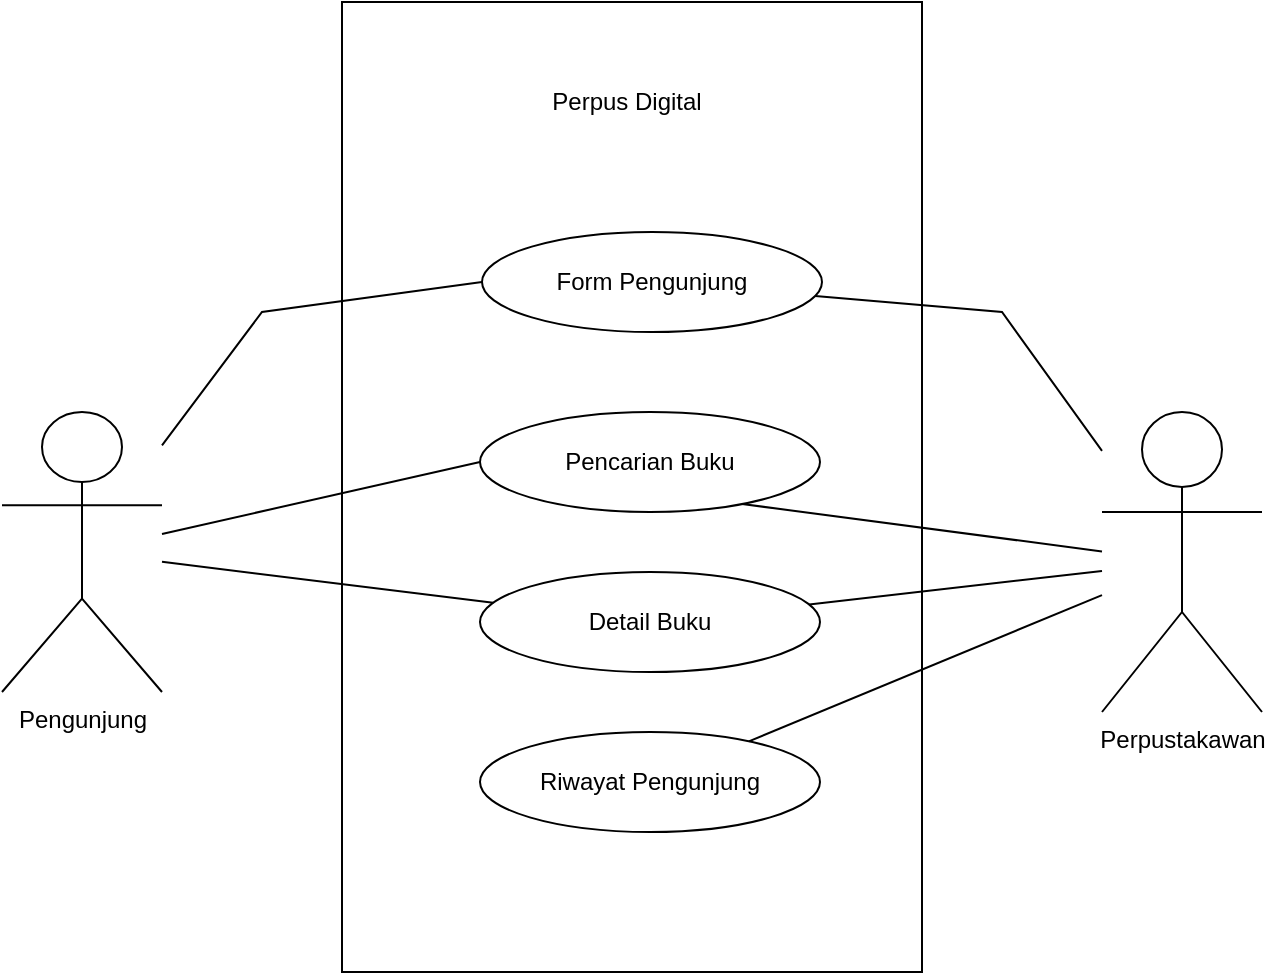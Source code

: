 <mxfile version="23.1.1" type="github">
  <diagram name="Halaman-1" id="f9Wy07fAnDaH9E6lbr2Y">
    <mxGraphModel dx="1064" dy="613" grid="1" gridSize="10" guides="1" tooltips="1" connect="1" arrows="1" fold="1" page="1" pageScale="1" pageWidth="827" pageHeight="1169" math="0" shadow="0">
      <root>
        <mxCell id="0" />
        <mxCell id="1" parent="0" />
        <mxCell id="trRwfEaKmu2lAtC7ZqnB-1" value="" style="rounded=0;whiteSpace=wrap;html=1;" vertex="1" parent="1">
          <mxGeometry x="260" y="35" width="290" height="485" as="geometry" />
        </mxCell>
        <mxCell id="trRwfEaKmu2lAtC7ZqnB-5" value="Perpus Digital" style="text;html=1;strokeColor=none;fillColor=none;align=center;verticalAlign=middle;whiteSpace=wrap;rounded=0;" vertex="1" parent="1">
          <mxGeometry x="360" y="70" width="85" height="30" as="geometry" />
        </mxCell>
        <mxCell id="trRwfEaKmu2lAtC7ZqnB-6" value="Form Pengunjung" style="ellipse;whiteSpace=wrap;html=1;" vertex="1" parent="1">
          <mxGeometry x="330" y="150" width="170" height="50" as="geometry" />
        </mxCell>
        <mxCell id="trRwfEaKmu2lAtC7ZqnB-9" value="Pencarian Buku" style="ellipse;whiteSpace=wrap;html=1;" vertex="1" parent="1">
          <mxGeometry x="329" y="240" width="170" height="50" as="geometry" />
        </mxCell>
        <mxCell id="trRwfEaKmu2lAtC7ZqnB-10" value="Detail Buku" style="ellipse;whiteSpace=wrap;html=1;" vertex="1" parent="1">
          <mxGeometry x="329" y="320" width="170" height="50" as="geometry" />
        </mxCell>
        <mxCell id="trRwfEaKmu2lAtC7ZqnB-11" value="Riwayat Pengunjung" style="ellipse;whiteSpace=wrap;html=1;" vertex="1" parent="1">
          <mxGeometry x="329" y="400" width="170" height="50" as="geometry" />
        </mxCell>
        <mxCell id="trRwfEaKmu2lAtC7ZqnB-12" value="Pengunjung" style="shape=umlActor;verticalLabelPosition=bottom;verticalAlign=top;html=1;outlineConnect=0;" vertex="1" parent="1">
          <mxGeometry x="90" y="240" width="80" height="140" as="geometry" />
        </mxCell>
        <mxCell id="trRwfEaKmu2lAtC7ZqnB-14" value="" style="endArrow=none;html=1;rounded=0;entryX=0;entryY=0.5;entryDx=0;entryDy=0;" edge="1" parent="1" source="trRwfEaKmu2lAtC7ZqnB-12" target="trRwfEaKmu2lAtC7ZqnB-6">
          <mxGeometry width="50" height="50" relative="1" as="geometry">
            <mxPoint x="390" y="340" as="sourcePoint" />
            <mxPoint x="440" y="290" as="targetPoint" />
            <Array as="points">
              <mxPoint x="220" y="190" />
            </Array>
          </mxGeometry>
        </mxCell>
        <mxCell id="trRwfEaKmu2lAtC7ZqnB-16" value="" style="endArrow=none;html=1;rounded=0;exitX=0;exitY=0.5;exitDx=0;exitDy=0;" edge="1" parent="1" source="trRwfEaKmu2lAtC7ZqnB-9" target="trRwfEaKmu2lAtC7ZqnB-12">
          <mxGeometry width="50" height="50" relative="1" as="geometry">
            <mxPoint x="390" y="340" as="sourcePoint" />
            <mxPoint x="440" y="290" as="targetPoint" />
          </mxGeometry>
        </mxCell>
        <mxCell id="trRwfEaKmu2lAtC7ZqnB-17" value="" style="endArrow=none;html=1;rounded=0;" edge="1" parent="1" source="trRwfEaKmu2lAtC7ZqnB-12" target="trRwfEaKmu2lAtC7ZqnB-10">
          <mxGeometry width="50" height="50" relative="1" as="geometry">
            <mxPoint x="390" y="340" as="sourcePoint" />
            <mxPoint x="440" y="290" as="targetPoint" />
          </mxGeometry>
        </mxCell>
        <mxCell id="trRwfEaKmu2lAtC7ZqnB-18" value="Perpustakawan&lt;br&gt;" style="shape=umlActor;verticalLabelPosition=bottom;verticalAlign=top;html=1;outlineConnect=0;" vertex="1" parent="1">
          <mxGeometry x="640" y="240" width="80" height="150" as="geometry" />
        </mxCell>
        <mxCell id="trRwfEaKmu2lAtC7ZqnB-19" value="" style="endArrow=none;html=1;rounded=0;" edge="1" parent="1" source="trRwfEaKmu2lAtC7ZqnB-6" target="trRwfEaKmu2lAtC7ZqnB-18">
          <mxGeometry width="50" height="50" relative="1" as="geometry">
            <mxPoint x="390" y="340" as="sourcePoint" />
            <mxPoint x="440" y="290" as="targetPoint" />
            <Array as="points">
              <mxPoint x="590" y="190" />
            </Array>
          </mxGeometry>
        </mxCell>
        <mxCell id="trRwfEaKmu2lAtC7ZqnB-20" value="" style="endArrow=none;html=1;rounded=0;exitX=0.771;exitY=0.92;exitDx=0;exitDy=0;exitPerimeter=0;" edge="1" parent="1" source="trRwfEaKmu2lAtC7ZqnB-9" target="trRwfEaKmu2lAtC7ZqnB-18">
          <mxGeometry width="50" height="50" relative="1" as="geometry">
            <mxPoint x="390" y="340" as="sourcePoint" />
            <mxPoint x="440" y="290" as="targetPoint" />
          </mxGeometry>
        </mxCell>
        <mxCell id="trRwfEaKmu2lAtC7ZqnB-21" value="" style="endArrow=none;html=1;rounded=0;" edge="1" parent="1" source="trRwfEaKmu2lAtC7ZqnB-10" target="trRwfEaKmu2lAtC7ZqnB-18">
          <mxGeometry width="50" height="50" relative="1" as="geometry">
            <mxPoint x="280" y="340" as="sourcePoint" />
            <mxPoint x="330" y="290" as="targetPoint" />
          </mxGeometry>
        </mxCell>
        <mxCell id="trRwfEaKmu2lAtC7ZqnB-22" value="" style="endArrow=none;html=1;rounded=0;" edge="1" parent="1" source="trRwfEaKmu2lAtC7ZqnB-11" target="trRwfEaKmu2lAtC7ZqnB-18">
          <mxGeometry width="50" height="50" relative="1" as="geometry">
            <mxPoint x="280" y="340" as="sourcePoint" />
            <mxPoint x="330" y="290" as="targetPoint" />
          </mxGeometry>
        </mxCell>
      </root>
    </mxGraphModel>
  </diagram>
</mxfile>
